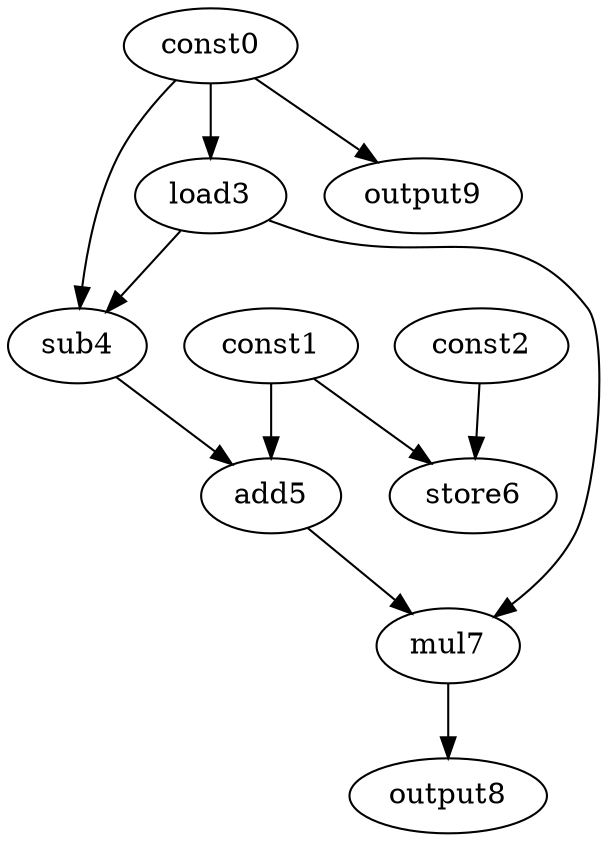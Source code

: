 digraph G { 
const0[opcode=const]; 
const1[opcode=const]; 
const2[opcode=const]; 
load3[opcode=load]; 
sub4[opcode=sub]; 
add5[opcode=add]; 
store6[opcode=store]; 
mul7[opcode=mul]; 
output8[opcode=output]; 
output9[opcode=output]; 
const0->load3[operand=0];
const1->store6[operand=0];
const2->store6[operand=1];
const0->output9[operand=0];
const0->sub4[operand=0];
load3->sub4[operand=1];
const1->add5[operand=0];
sub4->add5[operand=1];
load3->mul7[operand=0];
add5->mul7[operand=1];
mul7->output8[operand=0];
}
